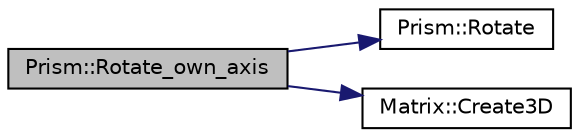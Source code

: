 digraph "Prism::Rotate_own_axis"
{
  edge [fontname="Helvetica",fontsize="10",labelfontname="Helvetica",labelfontsize="10"];
  node [fontname="Helvetica",fontsize="10",shape=record];
  rankdir="LR";
  Node13 [label="Prism::Rotate_own_axis",height=0.2,width=0.4,color="black", fillcolor="grey75", style="filled", fontcolor="black"];
  Node13 -> Node14 [color="midnightblue",fontsize="10",style="solid",fontname="Helvetica"];
  Node14 [label="Prism::Rotate",height=0.2,width=0.4,color="black", fillcolor="white", style="filled",URL="$class_prism.html#ab2a3bbe1c749271d7a5d5c1a8ca244a1",tooltip="Metoda obrotu figury. "];
  Node13 -> Node15 [color="midnightblue",fontsize="10",style="solid",fontname="Helvetica"];
  Node15 [label="Matrix::Create3D",height=0.2,width=0.4,color="black", fillcolor="white", style="filled",URL="$class_matrix.html#aa57a8752a416159f5dd1cd77efd2dcbe",tooltip="Metoda szablonu Matrix<> tworząca macierz obrotu dla 3 wymiarów. "];
}
